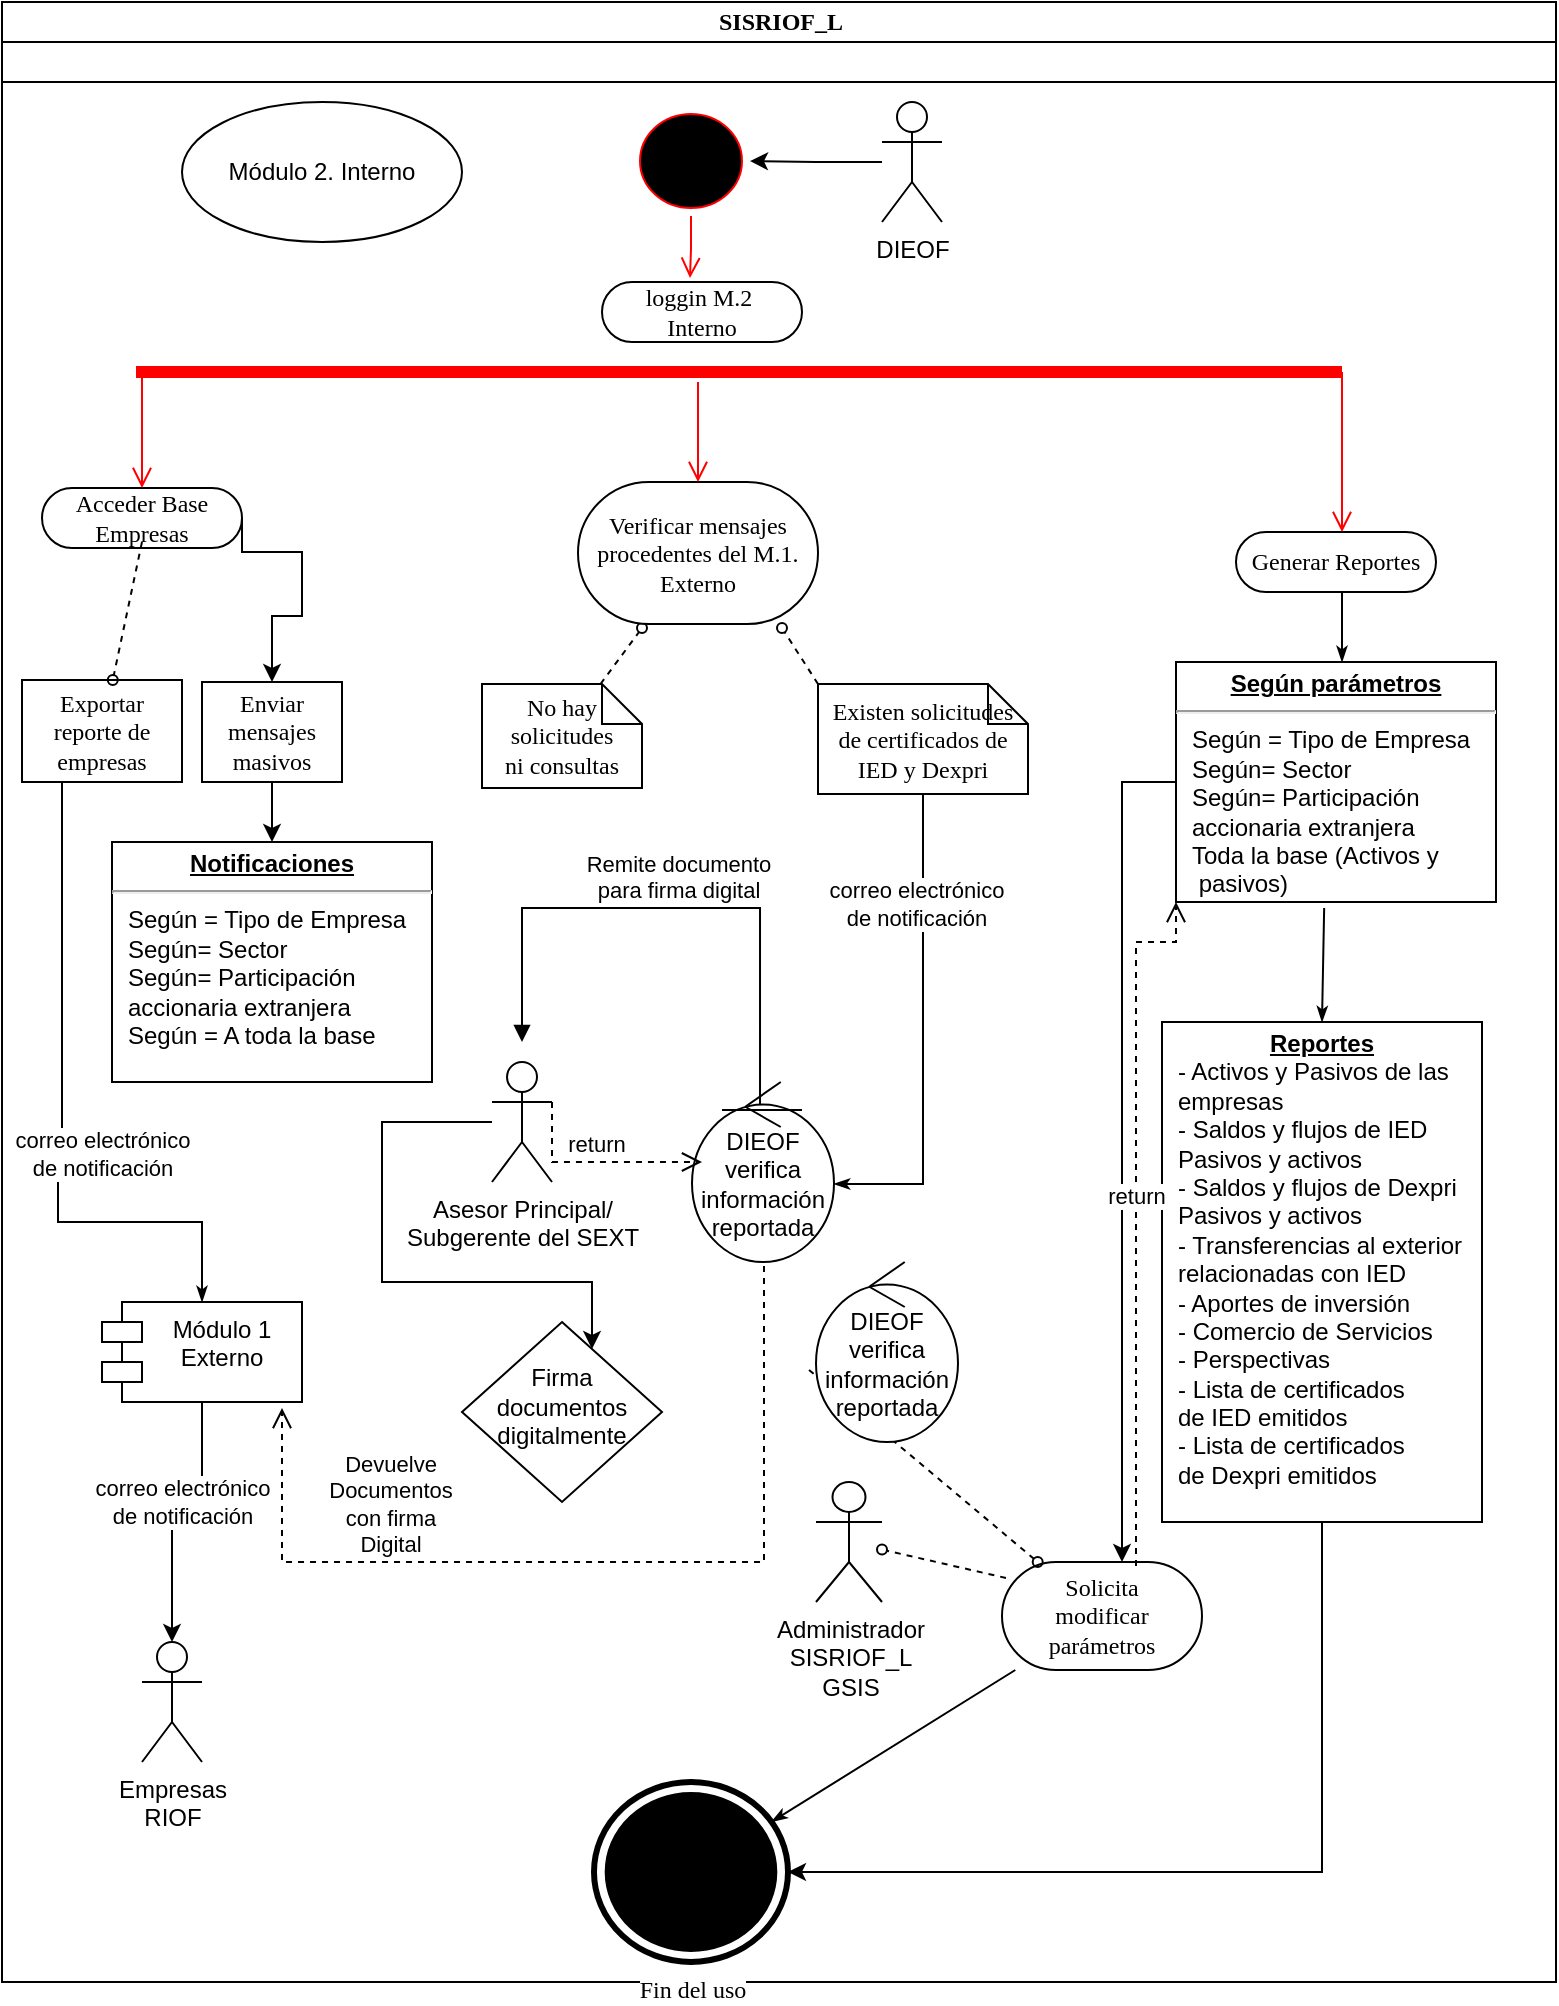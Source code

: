 <mxfile version="20.8.18" type="github">
  <diagram name="Page-1" id="0783ab3e-0a74-02c8-0abd-f7b4e66b4bec">
    <mxGraphModel dx="1434" dy="764" grid="1" gridSize="10" guides="1" tooltips="1" connect="1" arrows="1" fold="1" page="1" pageScale="1" pageWidth="850" pageHeight="1100" background="none" math="0" shadow="0">
      <root>
        <mxCell id="0" />
        <mxCell id="1" parent="0" />
        <mxCell id="1c1d494c118603dd-1" value="SISRIOF_L" style="swimlane;html=1;childLayout=stackLayout;startSize=20;rounded=0;shadow=0;comic=0;labelBackgroundColor=none;strokeWidth=1;fontFamily=Verdana;fontSize=12;align=center;" parent="1" vertex="1">
          <mxGeometry x="40" y="20" width="777" height="990" as="geometry" />
        </mxCell>
        <mxCell id="1c1d494c118603dd-48" style="edgeStyle=none;rounded=0;html=1;dashed=1;labelBackgroundColor=none;startArrow=none;startFill=0;startSize=5;endArrow=oval;endFill=0;endSize=5;jettySize=auto;orthogonalLoop=1;strokeWidth=1;fontFamily=Verdana;fontSize=12" parent="1c1d494c118603dd-1" source="1c1d494c118603dd-20" edge="1">
          <mxGeometry relative="1" as="geometry">
            <mxPoint x="320" y="313" as="targetPoint" />
          </mxGeometry>
        </mxCell>
        <mxCell id="1c1d494c118603dd-4" value="" style="swimlane;html=1;startSize=20;" parent="1c1d494c118603dd-1" vertex="1">
          <mxGeometry y="20" width="777" height="970" as="geometry" />
        </mxCell>
        <mxCell id="60571a20871a0731-8" value="loggin M.2&amp;nbsp;&lt;br&gt;Interno" style="rounded=1;whiteSpace=wrap;html=1;shadow=0;comic=0;labelBackgroundColor=none;strokeWidth=1;fontFamily=Verdana;fontSize=12;align=center;arcSize=50;" parent="1c1d494c118603dd-4" vertex="1">
          <mxGeometry x="300" y="120" width="100" height="30" as="geometry" />
        </mxCell>
        <mxCell id="1c1d494c118603dd-8" value="Generar Reportes" style="rounded=1;whiteSpace=wrap;html=1;shadow=0;comic=0;labelBackgroundColor=none;strokeWidth=1;fontFamily=Verdana;fontSize=12;align=center;arcSize=50;" parent="1c1d494c118603dd-4" vertex="1">
          <mxGeometry x="617" y="245" width="100" height="30" as="geometry" />
        </mxCell>
        <mxCell id="1c1d494c118603dd-43" style="edgeStyle=none;rounded=0;html=1;labelBackgroundColor=none;startArrow=none;startFill=0;startSize=5;endArrow=classicThin;endFill=1;endSize=5;jettySize=auto;orthogonalLoop=1;strokeWidth=1;fontFamily=Verdana;fontSize=12" parent="1c1d494c118603dd-4" edge="1">
          <mxGeometry relative="1" as="geometry">
            <mxPoint x="670" y="275" as="sourcePoint" />
            <mxPoint x="670" y="310" as="targetPoint" />
          </mxGeometry>
        </mxCell>
        <mxCell id="1c1d494c118603dd-44" style="edgeStyle=none;rounded=0;html=1;labelBackgroundColor=none;startArrow=none;startFill=0;startSize=5;endArrow=classicThin;endFill=1;endSize=5;jettySize=auto;orthogonalLoop=1;strokeWidth=1;fontFamily=Verdana;fontSize=12;exitX=0.463;exitY=1.025;exitDx=0;exitDy=0;exitPerimeter=0;entryX=0.5;entryY=0;entryDx=0;entryDy=0;" parent="1c1d494c118603dd-4" source="nHkik7Opn4sEwekboTcB-70" target="nHkik7Opn4sEwekboTcB-73" edge="1">
          <mxGeometry relative="1" as="geometry">
            <mxPoint x="590" y="405" as="sourcePoint" />
            <mxPoint x="661" y="490" as="targetPoint" />
          </mxGeometry>
        </mxCell>
        <mxCell id="1c1d494c118603dd-45" style="edgeStyle=none;rounded=0;html=1;labelBackgroundColor=none;startArrow=none;startFill=0;startSize=5;endArrow=classicThin;endFill=1;endSize=5;jettySize=auto;orthogonalLoop=1;strokeWidth=1;fontFamily=Verdana;fontSize=12" parent="1c1d494c118603dd-4" source="1c1d494c118603dd-19" target="60571a20871a0731-5" edge="1">
          <mxGeometry relative="1" as="geometry" />
        </mxCell>
        <mxCell id="1c1d494c118603dd-19" value="Solicita&lt;br&gt;modificar parámetros" style="rounded=1;whiteSpace=wrap;html=1;shadow=0;comic=0;labelBackgroundColor=none;strokeWidth=1;fontFamily=Verdana;fontSize=12;align=center;arcSize=50;" parent="1c1d494c118603dd-4" vertex="1">
          <mxGeometry x="500" y="760" width="100" height="54" as="geometry" />
        </mxCell>
        <mxCell id="60571a20871a0731-5" value="Fin del uso" style="shape=mxgraph.bpmn.shape;html=1;verticalLabelPosition=bottom;labelBackgroundColor=#ffffff;verticalAlign=top;perimeter=ellipsePerimeter;outline=end;symbol=terminate;rounded=0;shadow=0;comic=0;strokeWidth=1;fontFamily=Verdana;fontSize=12;align=center;" parent="1c1d494c118603dd-4" vertex="1">
          <mxGeometry x="296" y="870" width="97" height="90" as="geometry" />
        </mxCell>
        <mxCell id="1c1d494c118603dd-20" value="No hay solicitudes&lt;br&gt;ni consultas" style="shape=note;whiteSpace=wrap;html=1;rounded=0;shadow=0;comic=0;labelBackgroundColor=none;strokeWidth=1;fontFamily=Verdana;fontSize=12;align=center;size=20;" parent="1c1d494c118603dd-4" vertex="1">
          <mxGeometry x="240" y="321" width="80" height="52" as="geometry" />
        </mxCell>
        <mxCell id="1c1d494c118603dd-22" value="Existen solicitudes de certificados de IED y Dexpri" style="shape=note;whiteSpace=wrap;html=1;rounded=0;shadow=0;comic=0;labelBackgroundColor=none;strokeWidth=1;fontFamily=Verdana;fontSize=12;align=center;size=20;" parent="1c1d494c118603dd-4" vertex="1">
          <mxGeometry x="408" y="321" width="105" height="55" as="geometry" />
        </mxCell>
        <mxCell id="1c1d494c118603dd-58" style="edgeStyle=none;rounded=0;html=1;dashed=1;labelBackgroundColor=none;startArrow=none;startFill=0;startSize=5;endArrow=oval;endFill=0;endSize=5;jettySize=auto;orthogonalLoop=1;strokeWidth=1;fontFamily=Verdana;fontSize=12;exitX=-0.049;exitY=0.6;exitDx=0;exitDy=0;exitPerimeter=0;" parent="1c1d494c118603dd-4" source="nHkik7Opn4sEwekboTcB-89" target="1c1d494c118603dd-19" edge="1">
          <mxGeometry relative="1" as="geometry">
            <mxPoint x="456.216" y="765" as="sourcePoint" />
          </mxGeometry>
        </mxCell>
        <mxCell id="nHkik7Opn4sEwekboTcB-21" value="" style="edgeStyle=orthogonalEdgeStyle;rounded=0;orthogonalLoop=1;jettySize=auto;html=1;" edge="1" parent="1c1d494c118603dd-4" source="nHkik7Opn4sEwekboTcB-3" target="nHkik7Opn4sEwekboTcB-19">
          <mxGeometry relative="1" as="geometry" />
        </mxCell>
        <mxCell id="nHkik7Opn4sEwekboTcB-3" value="DIEOF" style="shape=umlActor;verticalLabelPosition=bottom;verticalAlign=top;html=1;" vertex="1" parent="1c1d494c118603dd-4">
          <mxGeometry x="440" y="30" width="30" height="60" as="geometry" />
        </mxCell>
        <mxCell id="nHkik7Opn4sEwekboTcB-60" value="" style="edgeStyle=orthogonalEdgeStyle;rounded=0;orthogonalLoop=1;jettySize=auto;html=1;entryX=0.5;entryY=0;entryDx=0;entryDy=0;exitX=1;exitY=0.5;exitDx=0;exitDy=0;" edge="1" parent="1c1d494c118603dd-4" source="nHkik7Opn4sEwekboTcB-6" target="nHkik7Opn4sEwekboTcB-35">
          <mxGeometry relative="1" as="geometry">
            <Array as="points">
              <mxPoint x="120" y="255" />
              <mxPoint x="150" y="255" />
              <mxPoint x="150" y="287" />
              <mxPoint x="135" y="287" />
            </Array>
          </mxGeometry>
        </mxCell>
        <mxCell id="nHkik7Opn4sEwekboTcB-6" value="Acceder Base Empresas" style="rounded=1;whiteSpace=wrap;html=1;shadow=0;comic=0;labelBackgroundColor=none;strokeWidth=1;fontFamily=Verdana;fontSize=12;align=center;arcSize=50;" vertex="1" parent="1c1d494c118603dd-4">
          <mxGeometry x="20" y="223" width="100" height="30" as="geometry" />
        </mxCell>
        <mxCell id="nHkik7Opn4sEwekboTcB-15" value="Verificar mensajes procedentes del M.1. Externo" style="whiteSpace=wrap;html=1;fontFamily=Verdana;rounded=1;shadow=0;comic=0;labelBackgroundColor=none;strokeWidth=1;arcSize=50;" vertex="1" parent="1c1d494c118603dd-4">
          <mxGeometry x="288" y="220" width="120" height="71" as="geometry" />
        </mxCell>
        <mxCell id="nHkik7Opn4sEwekboTcB-19" value="" style="ellipse;html=1;shape=startState;fillColor=#000000;strokeColor=#ff0000;" vertex="1" parent="1c1d494c118603dd-4">
          <mxGeometry x="315" y="32" width="59" height="55" as="geometry" />
        </mxCell>
        <mxCell id="nHkik7Opn4sEwekboTcB-20" value="" style="edgeStyle=orthogonalEdgeStyle;html=1;verticalAlign=bottom;endArrow=open;endSize=8;strokeColor=#ff0000;rounded=0;entryX=0.44;entryY=-0.067;entryDx=0;entryDy=0;entryPerimeter=0;" edge="1" source="nHkik7Opn4sEwekboTcB-19" parent="1c1d494c118603dd-4" target="60571a20871a0731-8">
          <mxGeometry relative="1" as="geometry">
            <mxPoint x="260" y="130" as="targetPoint" />
          </mxGeometry>
        </mxCell>
        <mxCell id="nHkik7Opn4sEwekboTcB-23" value="" style="shape=line;html=1;strokeWidth=6;strokeColor=#ff0000;" vertex="1" parent="1c1d494c118603dd-4">
          <mxGeometry x="245" y="160" width="425" height="10" as="geometry" />
        </mxCell>
        <mxCell id="nHkik7Opn4sEwekboTcB-24" value="" style="edgeStyle=orthogonalEdgeStyle;html=1;verticalAlign=bottom;endArrow=open;endSize=8;strokeColor=#ff0000;rounded=0;" edge="1" source="nHkik7Opn4sEwekboTcB-23" parent="1c1d494c118603dd-4" target="nHkik7Opn4sEwekboTcB-15">
          <mxGeometry relative="1" as="geometry">
            <mxPoint x="345" y="220" as="targetPoint" />
            <Array as="points">
              <mxPoint x="348" y="190" />
              <mxPoint x="348" y="190" />
            </Array>
          </mxGeometry>
        </mxCell>
        <mxCell id="nHkik7Opn4sEwekboTcB-27" value="" style="shape=line;html=1;strokeWidth=6;strokeColor=#ff0000;" vertex="1" parent="1c1d494c118603dd-4">
          <mxGeometry x="67" y="160" width="200" height="10" as="geometry" />
        </mxCell>
        <mxCell id="nHkik7Opn4sEwekboTcB-33" value="Remite documento&lt;br&gt;para firma digital" style="html=1;verticalAlign=bottom;endArrow=block;edgeStyle=elbowEdgeStyle;elbow=vertical;curved=0;rounded=0;exitX=0.479;exitY=0.189;exitDx=0;exitDy=0;exitPerimeter=0;" edge="1" parent="1c1d494c118603dd-4" source="nHkik7Opn4sEwekboTcB-39">
          <mxGeometry relative="1" as="geometry">
            <mxPoint x="430" y="383" as="sourcePoint" />
            <mxPoint x="260" y="500" as="targetPoint" />
            <Array as="points">
              <mxPoint x="490" y="433" />
            </Array>
          </mxGeometry>
        </mxCell>
        <mxCell id="nHkik7Opn4sEwekboTcB-59" value="" style="edgeStyle=orthogonalEdgeStyle;rounded=0;orthogonalLoop=1;jettySize=auto;html=1;" edge="1" parent="1c1d494c118603dd-4" source="nHkik7Opn4sEwekboTcB-35" target="nHkik7Opn4sEwekboTcB-58">
          <mxGeometry relative="1" as="geometry" />
        </mxCell>
        <mxCell id="nHkik7Opn4sEwekboTcB-35" value="Enviar mensajes masivos" style="rounded=0;whiteSpace=wrap;html=1;shadow=0;comic=0;labelBackgroundColor=none;strokeWidth=1;fontFamily=Verdana;fontSize=12;align=center;arcSize=50;" vertex="1" parent="1c1d494c118603dd-4">
          <mxGeometry x="100" y="320" width="70" height="50" as="geometry" />
        </mxCell>
        <mxCell id="nHkik7Opn4sEwekboTcB-38" value="Módulo 2. Interno" style="ellipse;whiteSpace=wrap;html=1;" vertex="1" parent="1c1d494c118603dd-4">
          <mxGeometry x="90" y="30" width="140" height="70" as="geometry" />
        </mxCell>
        <mxCell id="nHkik7Opn4sEwekboTcB-39" value="DIEOF verifica&lt;br style=&quot;border-color: var(--border-color);&quot;&gt;&lt;span style=&quot;&quot;&gt;información&lt;/span&gt;&lt;br style=&quot;border-color: var(--border-color);&quot;&gt;&lt;span style=&quot;&quot;&gt;reportada&lt;/span&gt;" style="ellipse;shape=umlControl;whiteSpace=wrap;html=1;" vertex="1" parent="1c1d494c118603dd-4">
          <mxGeometry x="345" y="520" width="71" height="90" as="geometry" />
        </mxCell>
        <mxCell id="nHkik7Opn4sEwekboTcB-45" value="" style="edgeStyle=orthogonalEdgeStyle;rounded=0;orthogonalLoop=1;jettySize=auto;html=1;" edge="1" parent="1c1d494c118603dd-4" source="nHkik7Opn4sEwekboTcB-40" target="nHkik7Opn4sEwekboTcB-44">
          <mxGeometry relative="1" as="geometry">
            <Array as="points">
              <mxPoint x="190" y="540" />
              <mxPoint x="190" y="620" />
              <mxPoint x="295" y="620" />
            </Array>
          </mxGeometry>
        </mxCell>
        <mxCell id="nHkik7Opn4sEwekboTcB-40" value="Asesor Principal/&lt;br&gt;Subgerente del SEXT" style="shape=umlActor;verticalLabelPosition=bottom;verticalAlign=top;html=1;" vertex="1" parent="1c1d494c118603dd-4">
          <mxGeometry x="245" y="510" width="30" height="60" as="geometry" />
        </mxCell>
        <mxCell id="nHkik7Opn4sEwekboTcB-34" value="return" style="html=1;verticalAlign=bottom;endArrow=open;dashed=1;endSize=8;edgeStyle=elbowEdgeStyle;elbow=vertical;curved=0;rounded=0;exitX=1;exitY=0.333;exitDx=0;exitDy=0;exitPerimeter=0;" edge="1" source="nHkik7Opn4sEwekboTcB-40" parent="1c1d494c118603dd-4">
          <mxGeometry relative="1" as="geometry">
            <mxPoint x="350" y="560" as="targetPoint" />
            <mxPoint x="450" y="473" as="sourcePoint" />
            <Array as="points">
              <mxPoint x="310" y="560" />
            </Array>
          </mxGeometry>
        </mxCell>
        <mxCell id="1c1d494c118603dd-31" style="edgeStyle=orthogonalEdgeStyle;rounded=0;html=1;labelBackgroundColor=none;startArrow=none;startFill=0;startSize=5;endArrow=classicThin;endFill=1;endSize=5;jettySize=auto;orthogonalLoop=1;strokeWidth=1;fontFamily=Verdana;fontSize=12;entryX=1;entryY=0.567;entryDx=0;entryDy=0;entryPerimeter=0;" parent="1c1d494c118603dd-4" source="1c1d494c118603dd-22" target="nHkik7Opn4sEwekboTcB-39" edge="1">
          <mxGeometry relative="1" as="geometry">
            <mxPoint x="610" y="388" as="sourcePoint" />
            <mxPoint x="675" y="343" as="targetPoint" />
          </mxGeometry>
        </mxCell>
        <mxCell id="nHkik7Opn4sEwekboTcB-41" value="correo electrónico&lt;br&gt;de notificación" style="edgeLabel;html=1;align=center;verticalAlign=middle;resizable=0;points=[];" vertex="1" connectable="0" parent="1c1d494c118603dd-31">
          <mxGeometry x="-0.545" y="-4" relative="1" as="geometry">
            <mxPoint as="offset" />
          </mxGeometry>
        </mxCell>
        <mxCell id="nHkik7Opn4sEwekboTcB-42" value="Devuelve&lt;br&gt;Documentos&lt;br&gt;con firma&lt;br&gt;Digital" style="html=1;verticalAlign=bottom;endArrow=open;dashed=1;endSize=8;edgeStyle=elbowEdgeStyle;elbow=vertical;curved=0;rounded=0;entryX=0.9;entryY=1.06;entryDx=0;entryDy=0;exitX=0.507;exitY=1.022;exitDx=0;exitDy=0;exitPerimeter=0;entryPerimeter=0;" edge="1" parent="1c1d494c118603dd-4" source="nHkik7Opn4sEwekboTcB-39" target="nHkik7Opn4sEwekboTcB-81">
          <mxGeometry x="0.438" relative="1" as="geometry">
            <mxPoint x="550" y="493" as="targetPoint" />
            <mxPoint x="455" y="493" as="sourcePoint" />
            <Array as="points">
              <mxPoint x="310" y="760" />
            </Array>
            <mxPoint as="offset" />
          </mxGeometry>
        </mxCell>
        <mxCell id="nHkik7Opn4sEwekboTcB-44" value="&lt;br&gt;Firma documentos digitalmente" style="rhombus;whiteSpace=wrap;html=1;verticalAlign=top;" vertex="1" parent="1c1d494c118603dd-4">
          <mxGeometry x="230" y="640" width="100" height="90" as="geometry" />
        </mxCell>
        <mxCell id="nHkik7Opn4sEwekboTcB-49" value="" style="edgeStyle=orthogonalEdgeStyle;html=1;verticalAlign=bottom;endArrow=open;endSize=8;strokeColor=#ff0000;rounded=0;exitX=1;exitY=0.5;exitDx=0;exitDy=0;exitPerimeter=0;" edge="1" parent="1c1d494c118603dd-4" source="nHkik7Opn4sEwekboTcB-23">
          <mxGeometry relative="1" as="geometry">
            <mxPoint x="670" y="245" as="targetPoint" />
            <mxPoint x="388" y="210" as="sourcePoint" />
            <Array as="points">
              <mxPoint x="670" y="190" />
              <mxPoint x="670" y="190" />
            </Array>
          </mxGeometry>
        </mxCell>
        <mxCell id="nHkik7Opn4sEwekboTcB-52" value="" style="edgeStyle=orthogonalEdgeStyle;html=1;verticalAlign=bottom;endArrow=open;endSize=8;strokeColor=#ff0000;rounded=0;exitX=0;exitY=0.5;exitDx=0;exitDy=0;exitPerimeter=0;" edge="1" parent="1c1d494c118603dd-4" source="nHkik7Opn4sEwekboTcB-27" target="nHkik7Opn4sEwekboTcB-6">
          <mxGeometry relative="1" as="geometry">
            <mxPoint x="282" y="241" as="targetPoint" />
            <mxPoint x="282" y="180" as="sourcePoint" />
            <Array as="points">
              <mxPoint x="70" y="165" />
            </Array>
          </mxGeometry>
        </mxCell>
        <mxCell id="nHkik7Opn4sEwekboTcB-54" value="Exportar&lt;br&gt;reporte de&lt;br&gt;empresas" style="rounded=0;whiteSpace=wrap;html=1;shadow=0;comic=0;labelBackgroundColor=none;strokeWidth=1;fontFamily=Verdana;fontSize=12;align=center;arcSize=50;" vertex="1" parent="1c1d494c118603dd-4">
          <mxGeometry x="10" y="319" width="80" height="51" as="geometry" />
        </mxCell>
        <mxCell id="nHkik7Opn4sEwekboTcB-55" style="edgeStyle=none;rounded=0;html=1;dashed=1;labelBackgroundColor=none;startArrow=none;startFill=0;startSize=5;endArrow=oval;endFill=0;endSize=5;jettySize=auto;orthogonalLoop=1;strokeWidth=1;fontFamily=Verdana;fontSize=12" edge="1" parent="1c1d494c118603dd-4" target="nHkik7Opn4sEwekboTcB-54">
          <mxGeometry relative="1" as="geometry">
            <mxPoint x="70" y="250" as="sourcePoint" />
          </mxGeometry>
        </mxCell>
        <mxCell id="nHkik7Opn4sEwekboTcB-58" value="&lt;p style=&quot;margin:0px;margin-top:4px;text-align:center;text-decoration:underline;&quot;&gt;&lt;b&gt;Notificaciones&lt;/b&gt;&lt;/p&gt;&lt;hr&gt;&lt;p style=&quot;margin:0px;margin-left:8px;&quot;&gt;Según = Tipo de Empresa&lt;br&gt;Según= Sector&lt;br&gt;Según= Participación&amp;nbsp;&lt;/p&gt;&lt;p style=&quot;margin:0px;margin-left:8px;&quot;&gt;accionaria extranjera&lt;/p&gt;&lt;p style=&quot;margin:0px;margin-left:8px;&quot;&gt;Según = A toda la base&lt;/p&gt;" style="verticalAlign=top;align=left;overflow=fill;fontSize=12;fontFamily=Helvetica;html=1;" vertex="1" parent="1c1d494c118603dd-4">
          <mxGeometry x="55" y="400" width="160" height="120" as="geometry" />
        </mxCell>
        <mxCell id="nHkik7Opn4sEwekboTcB-70" value="&lt;p style=&quot;margin:0px;margin-top:4px;text-align:center;text-decoration:underline;&quot;&gt;&lt;b&gt;Según parámetros&lt;/b&gt;&lt;/p&gt;&lt;hr&gt;&lt;p style=&quot;margin:0px;margin-left:8px;&quot;&gt;Según = Tipo de Empresa&lt;br&gt;Según= Sector&lt;br&gt;Según= Participación&amp;nbsp;&lt;/p&gt;&lt;p style=&quot;margin:0px;margin-left:8px;&quot;&gt;accionaria extranjera&lt;/p&gt;&lt;p style=&quot;margin:0px;margin-left:8px;&quot;&gt;Toda la base (Activos y&lt;/p&gt;&lt;p style=&quot;margin:0px;margin-left:8px;&quot;&gt;&amp;nbsp;pasivos)&lt;/p&gt;" style="verticalAlign=top;align=left;overflow=fill;fontSize=12;fontFamily=Helvetica;html=1;" vertex="1" parent="1c1d494c118603dd-4">
          <mxGeometry x="587" y="310" width="160" height="120" as="geometry" />
        </mxCell>
        <mxCell id="nHkik7Opn4sEwekboTcB-74" style="edgeStyle=orthogonalEdgeStyle;rounded=0;orthogonalLoop=1;jettySize=auto;html=1;exitX=0;exitY=0.5;exitDx=0;exitDy=0;" edge="1" parent="1c1d494c118603dd-4" source="nHkik7Opn4sEwekboTcB-70" target="1c1d494c118603dd-19">
          <mxGeometry relative="1" as="geometry">
            <Array as="points">
              <mxPoint x="560" y="370" />
            </Array>
          </mxGeometry>
        </mxCell>
        <mxCell id="nHkik7Opn4sEwekboTcB-96" style="edgeStyle=orthogonalEdgeStyle;rounded=0;orthogonalLoop=1;jettySize=auto;html=1;entryX=1;entryY=0.5;entryDx=0;entryDy=0;" edge="1" parent="1c1d494c118603dd-4" source="nHkik7Opn4sEwekboTcB-73" target="60571a20871a0731-5">
          <mxGeometry relative="1" as="geometry">
            <mxPoint x="650" y="920" as="targetPoint" />
            <Array as="points">
              <mxPoint x="660" y="915" />
            </Array>
          </mxGeometry>
        </mxCell>
        <mxCell id="nHkik7Opn4sEwekboTcB-73" value="&lt;p style=&quot;margin:0px;margin-top:4px;text-align:center;text-decoration:underline;&quot;&gt;&lt;b&gt;Reportes&lt;/b&gt;&lt;/p&gt;&lt;p style=&quot;margin:0px;margin-left:8px;&quot;&gt;- Activos y Pasivos de las&amp;nbsp;&lt;/p&gt;&lt;p style=&quot;margin:0px;margin-left:8px;&quot;&gt;empresas&lt;/p&gt;&lt;p style=&quot;margin:0px;margin-left:8px;&quot;&gt;- Saldos y flujos de IED&lt;/p&gt;&lt;p style=&quot;margin:0px;margin-left:8px;&quot;&gt;Pasivos y activos&lt;br&gt;&lt;/p&gt;&lt;p style=&quot;margin:0px;margin-left:8px;&quot;&gt;- Saldos y flujos de Dexpri&lt;/p&gt;&lt;p style=&quot;margin:0px;margin-left:8px;&quot;&gt;Pasivos y activos&lt;br&gt;&lt;/p&gt;&lt;p style=&quot;margin:0px;margin-left:8px;&quot;&gt;- Transferencias al exterior&amp;nbsp;&lt;/p&gt;&lt;p style=&quot;margin:0px;margin-left:8px;&quot;&gt;relacionadas con IED&lt;/p&gt;&lt;p style=&quot;margin:0px;margin-left:8px;&quot;&gt;- Aportes de inversión&lt;/p&gt;&lt;p style=&quot;margin:0px;margin-left:8px;&quot;&gt;- Comercio de Servicios&lt;/p&gt;&lt;p style=&quot;margin:0px;margin-left:8px;&quot;&gt;- Perspectivas&lt;/p&gt;&lt;p style=&quot;margin:0px;margin-left:8px;&quot;&gt;- Lista de certificados&amp;nbsp;&lt;/p&gt;&lt;p style=&quot;margin:0px;margin-left:8px;&quot;&gt;de IED emitidos&lt;/p&gt;&lt;p style=&quot;margin:0px;margin-left:8px;&quot;&gt;-&amp;nbsp;Lista de certificados&amp;nbsp;&lt;/p&gt;&lt;p style=&quot;border-color: var(--border-color); margin: 0px 0px 0px 8px;&quot;&gt;de Dexpri emitidos&lt;/p&gt;" style="verticalAlign=top;align=left;overflow=fill;fontSize=12;fontFamily=Helvetica;html=1;" vertex="1" parent="1c1d494c118603dd-4">
          <mxGeometry x="580" y="490" width="160" height="250" as="geometry" />
        </mxCell>
        <mxCell id="nHkik7Opn4sEwekboTcB-80" value="Empresas&lt;br&gt;RIOF" style="shape=umlActor;verticalLabelPosition=bottom;verticalAlign=top;html=1;" vertex="1" parent="1c1d494c118603dd-4">
          <mxGeometry x="70" y="800" width="30" height="60" as="geometry" />
        </mxCell>
        <mxCell id="nHkik7Opn4sEwekboTcB-77" style="edgeStyle=orthogonalEdgeStyle;rounded=0;html=1;labelBackgroundColor=none;startArrow=none;startFill=0;startSize=5;endArrow=classicThin;endFill=1;endSize=5;jettySize=auto;orthogonalLoop=1;strokeWidth=1;fontFamily=Verdana;fontSize=12;exitX=0.5;exitY=1;exitDx=0;exitDy=0;entryX=0.5;entryY=0;entryDx=0;entryDy=0;" edge="1" parent="1c1d494c118603dd-4" source="nHkik7Opn4sEwekboTcB-54" target="nHkik7Opn4sEwekboTcB-81">
          <mxGeometry relative="1" as="geometry">
            <mxPoint x="72.5" y="570" as="sourcePoint" />
            <mxPoint x="40" y="660" as="targetPoint" />
            <Array as="points">
              <mxPoint x="30" y="370" />
              <mxPoint x="30" y="568" />
              <mxPoint x="28" y="568" />
              <mxPoint x="28" y="590" />
              <mxPoint x="100" y="590" />
            </Array>
          </mxGeometry>
        </mxCell>
        <mxCell id="nHkik7Opn4sEwekboTcB-78" value="correo electrónico&lt;br&gt;de notificación" style="edgeLabel;html=1;align=center;verticalAlign=middle;resizable=0;points=[];" vertex="1" connectable="0" parent="nHkik7Opn4sEwekboTcB-77">
          <mxGeometry x="-0.545" y="-4" relative="1" as="geometry">
            <mxPoint x="24" y="125" as="offset" />
          </mxGeometry>
        </mxCell>
        <mxCell id="nHkik7Opn4sEwekboTcB-86" style="edgeStyle=orthogonalEdgeStyle;rounded=0;orthogonalLoop=1;jettySize=auto;html=1;entryX=0.5;entryY=0;entryDx=0;entryDy=0;entryPerimeter=0;" edge="1" parent="1c1d494c118603dd-4" source="nHkik7Opn4sEwekboTcB-81" target="nHkik7Opn4sEwekboTcB-80">
          <mxGeometry relative="1" as="geometry" />
        </mxCell>
        <mxCell id="nHkik7Opn4sEwekboTcB-81" value="Módulo 1&#xa;Externo" style="shape=module;align=left;spacingLeft=20;align=center;verticalAlign=top;" vertex="1" parent="1c1d494c118603dd-4">
          <mxGeometry x="50" y="630" width="100" height="50" as="geometry" />
        </mxCell>
        <mxCell id="nHkik7Opn4sEwekboTcB-87" value="correo electrónico&lt;br&gt;de notificación" style="edgeLabel;html=1;align=center;verticalAlign=middle;resizable=0;points=[];" vertex="1" connectable="0" parent="1c1d494c118603dd-4">
          <mxGeometry x="90" y="730" as="geometry" />
        </mxCell>
        <mxCell id="nHkik7Opn4sEwekboTcB-89" value="DIEOF verifica&lt;br style=&quot;border-color: var(--border-color);&quot;&gt;&lt;span style=&quot;&quot;&gt;información&lt;/span&gt;&lt;br style=&quot;border-color: var(--border-color);&quot;&gt;&lt;span style=&quot;&quot;&gt;reportada&lt;/span&gt;" style="ellipse;shape=umlControl;whiteSpace=wrap;html=1;" vertex="1" parent="1c1d494c118603dd-4">
          <mxGeometry x="407" y="610" width="71" height="90" as="geometry" />
        </mxCell>
        <mxCell id="nHkik7Opn4sEwekboTcB-90" value="Administrador &lt;br&gt;SISRIOF_L&lt;br&gt;GSIS" style="shape=umlActor;verticalLabelPosition=bottom;verticalAlign=top;html=1;" vertex="1" parent="1c1d494c118603dd-4">
          <mxGeometry x="407" y="720" width="33" height="60" as="geometry" />
        </mxCell>
        <mxCell id="nHkik7Opn4sEwekboTcB-92" style="edgeStyle=none;rounded=0;html=1;dashed=1;labelBackgroundColor=none;startArrow=none;startFill=0;startSize=5;endArrow=oval;endFill=0;endSize=5;jettySize=auto;orthogonalLoop=1;strokeWidth=1;fontFamily=Verdana;fontSize=12;exitX=0.02;exitY=0.148;exitDx=0;exitDy=0;exitPerimeter=0;" edge="1" parent="1c1d494c118603dd-4" source="1c1d494c118603dd-19" target="nHkik7Opn4sEwekboTcB-90">
          <mxGeometry relative="1" as="geometry">
            <mxPoint x="687" y="824" as="sourcePoint" />
            <mxPoint x="640" y="840" as="targetPoint" />
          </mxGeometry>
        </mxCell>
        <mxCell id="nHkik7Opn4sEwekboTcB-93" value="return" style="html=1;verticalAlign=bottom;endArrow=open;dashed=1;endSize=8;edgeStyle=elbowEdgeStyle;elbow=vertical;curved=0;rounded=0;exitX=0.67;exitY=0.037;exitDx=0;exitDy=0;exitPerimeter=0;entryX=0;entryY=1;entryDx=0;entryDy=0;" edge="1" parent="1c1d494c118603dd-4" source="1c1d494c118603dd-19" target="nHkik7Opn4sEwekboTcB-70">
          <mxGeometry relative="1" as="geometry">
            <mxPoint x="640" y="440" as="targetPoint" />
            <mxPoint x="409" y="543" as="sourcePoint" />
            <Array as="points">
              <mxPoint x="540" y="450" />
            </Array>
          </mxGeometry>
        </mxCell>
        <mxCell id="nHkik7Opn4sEwekboTcB-37" style="edgeStyle=none;rounded=0;html=1;dashed=1;labelBackgroundColor=none;startArrow=none;startFill=0;startSize=5;endArrow=oval;endFill=0;endSize=5;jettySize=auto;orthogonalLoop=1;strokeWidth=1;fontFamily=Verdana;fontSize=12;exitX=0;exitY=0;exitDx=0;exitDy=0;exitPerimeter=0;" edge="1" parent="1" source="1c1d494c118603dd-22">
          <mxGeometry relative="1" as="geometry">
            <mxPoint x="349" y="371" as="sourcePoint" />
            <mxPoint x="430" y="333" as="targetPoint" />
          </mxGeometry>
        </mxCell>
        <mxCell id="nHkik7Opn4sEwekboTcB-66" value="" style="line;strokeWidth=1;fillColor=none;align=left;verticalAlign=middle;spacingTop=-1;spacingLeft=3;spacingRight=3;rotatable=0;labelPosition=right;points=[];portConstraint=eastwest;strokeColor=inherit;" vertex="1" parent="1">
          <mxGeometry x="400" y="570" width="40" height="8" as="geometry" />
        </mxCell>
      </root>
    </mxGraphModel>
  </diagram>
</mxfile>
